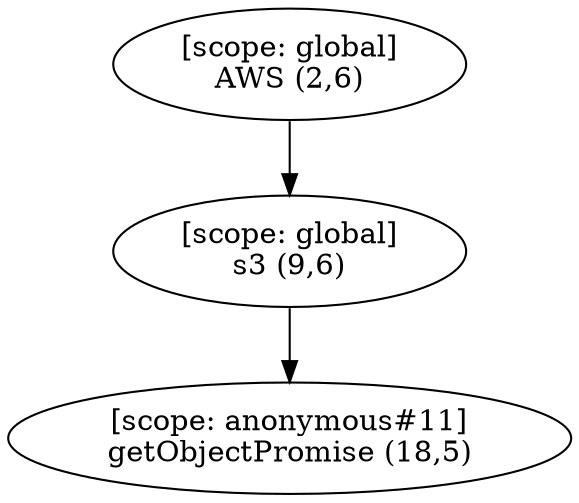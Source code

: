 digraph G {
  graph [ rankdir =TB ];
subgraph global {
  graph [ label = "Scope [global]" ];
  "[scope: global]
AWS (2,6)";
  "[scope: global]
s3 (9,6)";
}

subgraph anonymous_11 {
  graph [ label = "Scope [anonymous_11]" ];
  "[scope: anonymous#11]
getObjectPromise (18,5)";
}

  "[scope: global]
AWS (2,6)" -> "[scope: global]
s3 (9,6)";
  "[scope: global]
s3 (9,6)" -> "[scope: anonymous#11]
getObjectPromise (18,5)";
}
